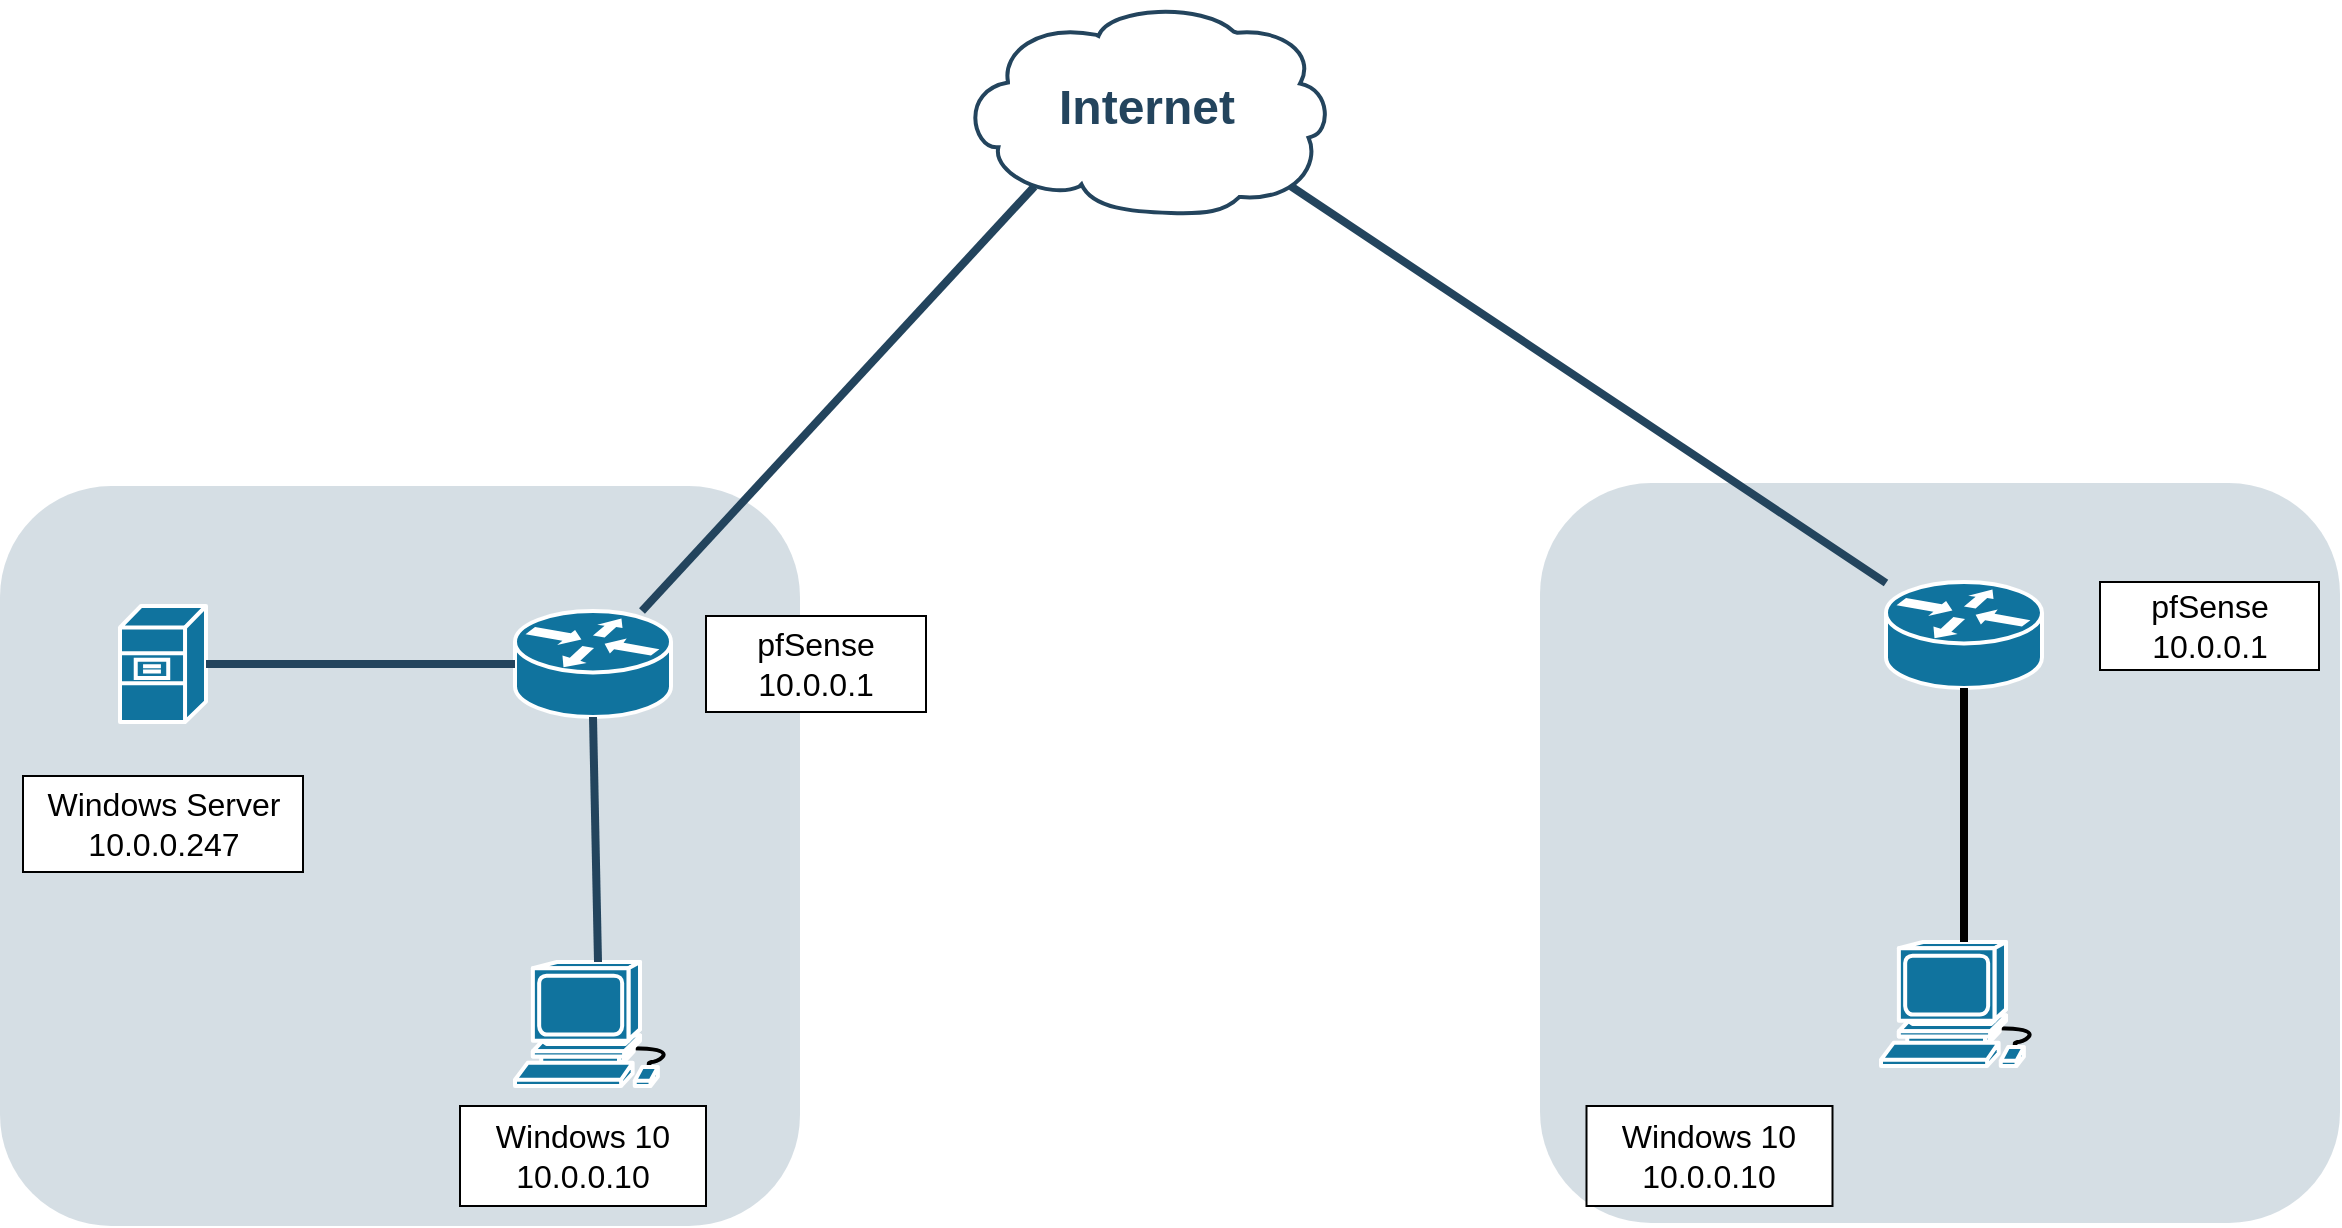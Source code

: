 <mxfile version="21.1.1" type="device">
  <diagram id="6a731a19-8d31-9384-78a2-239565b7b9f0" name="Page-1">
    <mxGraphModel dx="2074" dy="1064" grid="1" gridSize="10" guides="1" tooltips="1" connect="1" arrows="1" fold="1" page="1" pageScale="1" pageWidth="827" pageHeight="1169" background="none" math="0" shadow="0">
      <root>
        <mxCell id="0" />
        <mxCell id="1" parent="0" />
        <mxCell id="B6dLji62lS4sbbFML0QQ-2170" value="" style="rounded=1;whiteSpace=wrap;html=1;strokeColor=none;fillColor=#BAC8D3;fontSize=24;fontColor=#23445D;align=center;opacity=60;" parent="1" vertex="1">
          <mxGeometry x="220" y="392" width="400" height="370" as="geometry" />
        </mxCell>
        <mxCell id="B6dLji62lS4sbbFML0QQ-2171" value="" style="shape=mxgraph.cisco.computers_and_peripherals.workstation;html=1;dashed=0;fillColor=#10739E;strokeColor=#ffffff;strokeWidth=2;verticalLabelPosition=bottom;verticalAlign=top;fontFamily=Helvetica;fontSize=36;fontColor=#FFB366" parent="1" vertex="1">
          <mxGeometry x="477.5" y="630" width="83" height="62" as="geometry" />
        </mxCell>
        <mxCell id="B6dLji62lS4sbbFML0QQ-2172" value="Internet" style="shape=mxgraph.cisco.storage.cloud;html=1;dashed=0;strokeColor=#23445D;fillColor=#ffffff;strokeWidth=2;fontFamily=Helvetica;fontSize=24;fontColor=#23445D;align=center;fontStyle=1" parent="1" vertex="1">
          <mxGeometry x="700" y="150" width="186" height="106" as="geometry" />
        </mxCell>
        <mxCell id="B6dLji62lS4sbbFML0QQ-2173" value="" style="shape=mxgraph.cisco.routers.router;html=1;dashed=0;fillColor=#10739E;strokeColor=#ffffff;strokeWidth=2;verticalLabelPosition=bottom;verticalAlign=top;fontFamily=Helvetica;fontSize=36;fontColor=#FFB366" parent="1" vertex="1">
          <mxGeometry x="477.5" y="454.5" width="78" height="53" as="geometry" />
        </mxCell>
        <mxCell id="B6dLji62lS4sbbFML0QQ-2174" value="" style="elbow=horizontal;endArrow=none;html=1;strokeColor=#23445D;endFill=0;strokeWidth=4;rounded=1;exitX=0.2;exitY=0.87;exitDx=0;exitDy=0;exitPerimeter=0;" parent="1" source="B6dLji62lS4sbbFML0QQ-2172" target="B6dLji62lS4sbbFML0QQ-2173" edge="1">
          <mxGeometry width="100" height="100" relative="1" as="geometry">
            <mxPoint x="540" y="302" as="sourcePoint" />
            <mxPoint x="800.278" y="222.083" as="targetPoint" />
          </mxGeometry>
        </mxCell>
        <mxCell id="B6dLji62lS4sbbFML0QQ-2175" value="" style="shape=mxgraph.cisco.servers.file_server;html=1;dashed=0;fillColor=#10739E;strokeColor=#ffffff;strokeWidth=2;verticalLabelPosition=bottom;verticalAlign=top;fontFamily=Helvetica;fontSize=36;fontColor=#FFB366" parent="1" vertex="1">
          <mxGeometry x="280" y="452" width="43" height="58" as="geometry" />
        </mxCell>
        <mxCell id="B6dLji62lS4sbbFML0QQ-2176" value="" style="elbow=horizontal;endArrow=none;html=1;strokeColor=#23445D;endFill=0;strokeWidth=4;rounded=1;entryX=0.5;entryY=0;entryDx=0;entryDy=0;entryPerimeter=0;exitX=0.5;exitY=1;exitDx=0;exitDy=0;exitPerimeter=0;" parent="1" source="B6dLji62lS4sbbFML0QQ-2173" target="B6dLji62lS4sbbFML0QQ-2171" edge="1">
          <mxGeometry width="100" height="100" relative="1" as="geometry">
            <mxPoint x="520" y="485" as="sourcePoint" />
            <mxPoint x="500" y="615" as="targetPoint" />
          </mxGeometry>
        </mxCell>
        <mxCell id="B6dLji62lS4sbbFML0QQ-2177" value="" style="elbow=horizontal;endArrow=none;html=1;strokeColor=#23445D;endFill=0;strokeWidth=4;rounded=1;entryX=1;entryY=0.5;entryDx=0;entryDy=0;entryPerimeter=0;exitX=0;exitY=0.5;exitDx=0;exitDy=0;exitPerimeter=0;" parent="1" source="B6dLji62lS4sbbFML0QQ-2173" target="B6dLji62lS4sbbFML0QQ-2175" edge="1">
          <mxGeometry width="100" height="100" relative="1" as="geometry">
            <mxPoint x="517" y="485" as="sourcePoint" />
            <mxPoint x="500" y="615" as="targetPoint" />
          </mxGeometry>
        </mxCell>
        <mxCell id="B6dLji62lS4sbbFML0QQ-2178" value="&lt;div&gt;pfSense&lt;/div&gt;&lt;div&gt;10.0.0.1&lt;br&gt;&lt;/div&gt;" style="text;html=1;strokeColor=default;fillColor=default;align=center;verticalAlign=middle;whiteSpace=wrap;rounded=0;fontSize=16;" parent="1" vertex="1">
          <mxGeometry x="573" y="457" width="110" height="48" as="geometry" />
        </mxCell>
        <mxCell id="B6dLji62lS4sbbFML0QQ-2179" value="&lt;div&gt;Windows 10&lt;/div&gt;&lt;div&gt;10.0.0.10&lt;/div&gt;" style="text;html=1;align=center;verticalAlign=middle;whiteSpace=wrap;rounded=0;fontSize=16;fillColor=default;strokeColor=default;" parent="1" vertex="1">
          <mxGeometry x="450" y="702" width="123" height="50" as="geometry" />
        </mxCell>
        <mxCell id="B6dLji62lS4sbbFML0QQ-2180" value="&lt;div&gt;Windows Server&lt;br&gt;&lt;/div&gt;&lt;div&gt;10.0.0.247&lt;/div&gt;" style="text;html=1;align=center;verticalAlign=middle;whiteSpace=wrap;rounded=0;fontSize=16;fillColor=default;strokeColor=default;" parent="1" vertex="1">
          <mxGeometry x="231.5" y="537" width="140" height="48" as="geometry" />
        </mxCell>
        <mxCell id="B6dLji62lS4sbbFML0QQ-2181" value="" style="rounded=1;whiteSpace=wrap;html=1;strokeColor=none;fillColor=#BAC8D3;fontSize=24;fontColor=#23445D;align=center;opacity=60;" parent="1" vertex="1">
          <mxGeometry x="990" y="390.5" width="400" height="370" as="geometry" />
        </mxCell>
        <mxCell id="B6dLji62lS4sbbFML0QQ-2182" value="" style="shape=mxgraph.cisco.computers_and_peripherals.workstation;html=1;dashed=0;fillColor=#10739E;strokeColor=#ffffff;strokeWidth=2;verticalLabelPosition=bottom;verticalAlign=top;fontFamily=Helvetica;fontSize=36;fontColor=#FFB366" parent="1" vertex="1">
          <mxGeometry x="1160.5" y="620" width="83" height="62" as="geometry" />
        </mxCell>
        <mxCell id="B6dLji62lS4sbbFML0QQ-2184" value="" style="shape=mxgraph.cisco.routers.router;html=1;dashed=0;fillColor=#10739E;strokeColor=#ffffff;strokeWidth=2;verticalLabelPosition=bottom;verticalAlign=top;fontFamily=Helvetica;fontSize=36;fontColor=#FFB366" parent="1" vertex="1">
          <mxGeometry x="1163" y="440" width="78" height="53" as="geometry" />
        </mxCell>
        <mxCell id="B6dLji62lS4sbbFML0QQ-2185" value="" style="elbow=horizontal;endArrow=none;html=1;strokeColor=#23445D;endFill=0;strokeWidth=4;rounded=1;exitX=0.89;exitY=0.87;exitDx=0;exitDy=0;exitPerimeter=0;" parent="1" source="B6dLji62lS4sbbFML0QQ-2172" target="B6dLji62lS4sbbFML0QQ-2184" edge="1">
          <mxGeometry width="100" height="100" relative="1" as="geometry">
            <mxPoint x="1310" y="300.5" as="sourcePoint" />
            <mxPoint x="1570.278" y="220.583" as="targetPoint" />
          </mxGeometry>
        </mxCell>
        <mxCell id="B6dLji62lS4sbbFML0QQ-2189" value="&lt;div&gt;pfSense&lt;/div&gt;&lt;div&gt;10.0.0.1&lt;br&gt;&lt;/div&gt;" style="text;html=1;strokeColor=default;fillColor=default;align=center;verticalAlign=middle;whiteSpace=wrap;rounded=0;fontSize=16;" parent="1" vertex="1">
          <mxGeometry x="1270" y="440" width="109.5" height="44" as="geometry" />
        </mxCell>
        <mxCell id="B6dLji62lS4sbbFML0QQ-2190" value="&lt;div&gt;Windows 10&lt;/div&gt;&lt;div&gt;10.0.0.10&lt;/div&gt;" style="text;html=1;strokeColor=default;fillColor=default;align=center;verticalAlign=middle;whiteSpace=wrap;rounded=0;fontSize=16;" parent="1" vertex="1">
          <mxGeometry x="1013.25" y="702" width="123" height="50" as="geometry" />
        </mxCell>
        <mxCell id="B6dLji62lS4sbbFML0QQ-2207" value="" style="endArrow=none;html=1;rounded=0;entryX=0.5;entryY=1;entryDx=0;entryDy=0;entryPerimeter=0;exitX=0.5;exitY=0;exitDx=0;exitDy=0;exitPerimeter=0;strokeWidth=4;" parent="1" source="B6dLji62lS4sbbFML0QQ-2182" target="B6dLji62lS4sbbFML0QQ-2184" edge="1">
          <mxGeometry width="50" height="50" relative="1" as="geometry">
            <mxPoint x="1133" y="620" as="sourcePoint" />
            <mxPoint x="1183" y="570" as="targetPoint" />
          </mxGeometry>
        </mxCell>
      </root>
    </mxGraphModel>
  </diagram>
</mxfile>
